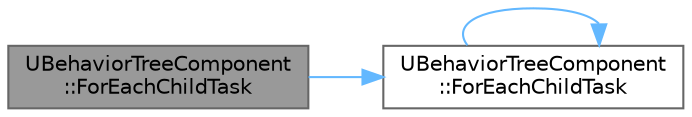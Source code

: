 digraph "UBehaviorTreeComponent::ForEachChildTask"
{
 // INTERACTIVE_SVG=YES
 // LATEX_PDF_SIZE
  bgcolor="transparent";
  edge [fontname=Helvetica,fontsize=10,labelfontname=Helvetica,labelfontsize=10];
  node [fontname=Helvetica,fontsize=10,shape=box,height=0.2,width=0.4];
  rankdir="LR";
  Node1 [id="Node000001",label="UBehaviorTreeComponent\l::ForEachChildTask",height=0.2,width=0.4,color="gray40", fillcolor="grey60", style="filled", fontcolor="black",tooltip="Will call the given functor on each child node from the given start node."];
  Node1 -> Node2 [id="edge1_Node000001_Node000002",color="steelblue1",style="solid",tooltip=" "];
  Node2 [id="Node000002",label="UBehaviorTreeComponent\l::ForEachChildTask",height=0.2,width=0.4,color="grey40", fillcolor="white", style="filled",URL="$db/d0f/classUBehaviorTreeComponent.html#a81eaecd10106e7737a9037908d1bf404",tooltip="Will call the given functor on each task node in the current instance stacks."];
  Node2 -> Node2 [id="edge2_Node000002_Node000002",color="steelblue1",style="solid",tooltip=" "];
}
